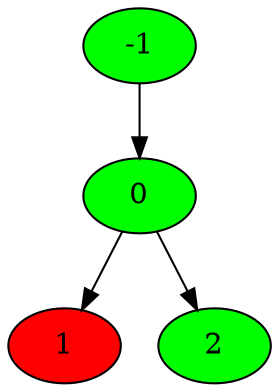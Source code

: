 digraph statespace {
node [style=filled]
0 [fillcolor=green]
1 [fillcolor=green]
0 -> 1
2 [fillcolor=green]
0 -> 2
-1 [fillcolor=green]
-1 -> 0
1 [fillcolor=red]
}
